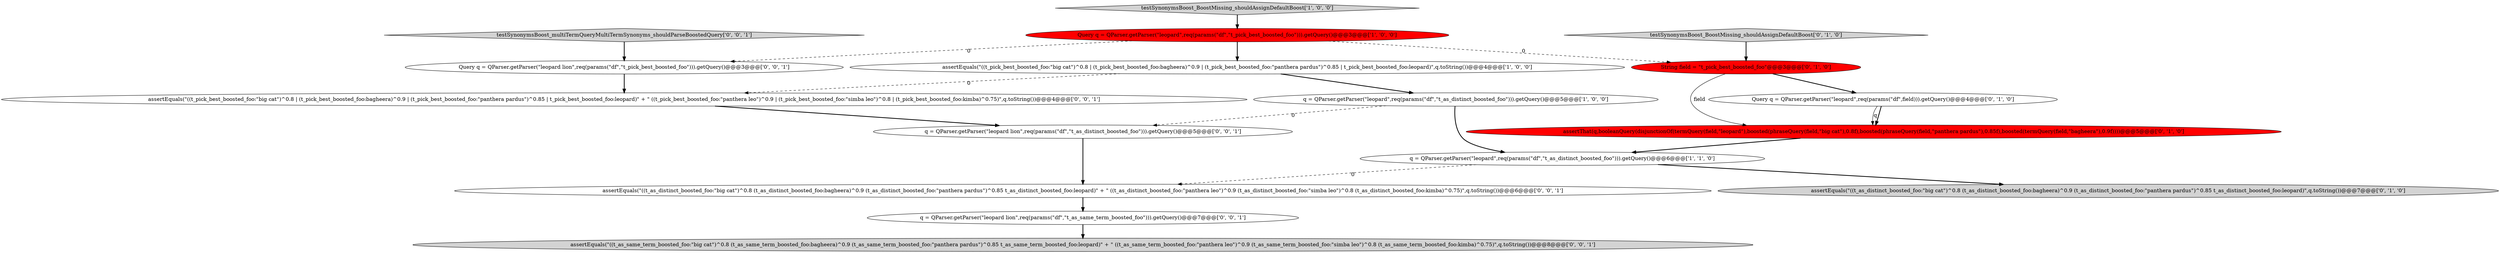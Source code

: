 digraph {
15 [style = filled, label = "testSynonymsBoost_multiTermQueryMultiTermSynonyms_shouldParseBoostedQuery['0', '0', '1']", fillcolor = lightgray, shape = diamond image = "AAA0AAABBB3BBB"];
4 [style = filled, label = "Query q = QParser.getParser(\"leopard\",req(params(\"df\",\"t_pick_best_boosted_foo\"))).getQuery()@@@3@@@['1', '0', '0']", fillcolor = red, shape = ellipse image = "AAA1AAABBB1BBB"];
2 [style = filled, label = "q = QParser.getParser(\"leopard\",req(params(\"df\",\"t_as_distinct_boosted_foo\"))).getQuery()@@@5@@@['1', '0', '0']", fillcolor = white, shape = ellipse image = "AAA0AAABBB1BBB"];
6 [style = filled, label = "assertEquals(\"((t_as_distinct_boosted_foo:\"big cat\")^0.8 (t_as_distinct_boosted_foo:bagheera)^0.9 (t_as_distinct_boosted_foo:\"panthera pardus\")^0.85 t_as_distinct_boosted_foo:leopard)\",q.toString())@@@7@@@['0', '1', '0']", fillcolor = lightgray, shape = ellipse image = "AAA0AAABBB2BBB"];
3 [style = filled, label = "assertEquals(\"((t_pick_best_boosted_foo:\"big cat\")^0.8 | (t_pick_best_boosted_foo:bagheera)^0.9 | (t_pick_best_boosted_foo:\"panthera pardus\")^0.85 | t_pick_best_boosted_foo:leopard)\",q.toString())@@@4@@@['1', '0', '0']", fillcolor = white, shape = ellipse image = "AAA0AAABBB1BBB"];
1 [style = filled, label = "q = QParser.getParser(\"leopard\",req(params(\"df\",\"t_as_distinct_boosted_foo\"))).getQuery()@@@6@@@['1', '1', '0']", fillcolor = white, shape = ellipse image = "AAA0AAABBB1BBB"];
5 [style = filled, label = "Query q = QParser.getParser(\"leopard\",req(params(\"df\",field))).getQuery()@@@4@@@['0', '1', '0']", fillcolor = white, shape = ellipse image = "AAA0AAABBB2BBB"];
13 [style = filled, label = "assertEquals(\"((t_as_same_term_boosted_foo:\"big cat\")^0.8 (t_as_same_term_boosted_foo:bagheera)^0.9 (t_as_same_term_boosted_foo:\"panthera pardus\")^0.85 t_as_same_term_boosted_foo:leopard)\" + \" ((t_as_same_term_boosted_foo:\"panthera leo\")^0.9 (t_as_same_term_boosted_foo:\"simba leo\")^0.8 (t_as_same_term_boosted_foo:kimba)^0.75)\",q.toString())@@@8@@@['0', '0', '1']", fillcolor = lightgray, shape = ellipse image = "AAA0AAABBB3BBB"];
0 [style = filled, label = "testSynonymsBoost_BoostMissing_shouldAssignDefaultBoost['1', '0', '0']", fillcolor = lightgray, shape = diamond image = "AAA0AAABBB1BBB"];
16 [style = filled, label = "q = QParser.getParser(\"leopard lion\",req(params(\"df\",\"t_as_distinct_boosted_foo\"))).getQuery()@@@5@@@['0', '0', '1']", fillcolor = white, shape = ellipse image = "AAA0AAABBB3BBB"];
7 [style = filled, label = "String field = \"t_pick_best_boosted_foo\"@@@3@@@['0', '1', '0']", fillcolor = red, shape = ellipse image = "AAA1AAABBB2BBB"];
12 [style = filled, label = "q = QParser.getParser(\"leopard lion\",req(params(\"df\",\"t_as_same_term_boosted_foo\"))).getQuery()@@@7@@@['0', '0', '1']", fillcolor = white, shape = ellipse image = "AAA0AAABBB3BBB"];
11 [style = filled, label = "assertEquals(\"((t_as_distinct_boosted_foo:\"big cat\")^0.8 (t_as_distinct_boosted_foo:bagheera)^0.9 (t_as_distinct_boosted_foo:\"panthera pardus\")^0.85 t_as_distinct_boosted_foo:leopard)\" + \" ((t_as_distinct_boosted_foo:\"panthera leo\")^0.9 (t_as_distinct_boosted_foo:\"simba leo\")^0.8 (t_as_distinct_boosted_foo:kimba)^0.75)\",q.toString())@@@6@@@['0', '0', '1']", fillcolor = white, shape = ellipse image = "AAA0AAABBB3BBB"];
8 [style = filled, label = "assertThat(q,booleanQuery(disjunctionOf(termQuery(field,\"leopard\"),boosted(phraseQuery(field,\"big cat\"),0.8f),boosted(phraseQuery(field,\"panthera pardus\"),0.85f),boosted(termQuery(field,\"bagheera\"),0.9f))))@@@5@@@['0', '1', '0']", fillcolor = red, shape = ellipse image = "AAA1AAABBB2BBB"];
10 [style = filled, label = "Query q = QParser.getParser(\"leopard lion\",req(params(\"df\",\"t_pick_best_boosted_foo\"))).getQuery()@@@3@@@['0', '0', '1']", fillcolor = white, shape = ellipse image = "AAA0AAABBB3BBB"];
14 [style = filled, label = "assertEquals(\"((t_pick_best_boosted_foo:\"big cat\")^0.8 | (t_pick_best_boosted_foo:bagheera)^0.9 | (t_pick_best_boosted_foo:\"panthera pardus\")^0.85 | t_pick_best_boosted_foo:leopard)\" + \" ((t_pick_best_boosted_foo:\"panthera leo\")^0.9 | (t_pick_best_boosted_foo:\"simba leo\")^0.8 | (t_pick_best_boosted_foo:kimba)^0.75)\",q.toString())@@@4@@@['0', '0', '1']", fillcolor = white, shape = ellipse image = "AAA0AAABBB3BBB"];
9 [style = filled, label = "testSynonymsBoost_BoostMissing_shouldAssignDefaultBoost['0', '1', '0']", fillcolor = lightgray, shape = diamond image = "AAA0AAABBB2BBB"];
14->16 [style = bold, label=""];
4->3 [style = bold, label=""];
5->8 [style = bold, label=""];
15->10 [style = bold, label=""];
5->8 [style = solid, label="q"];
16->11 [style = bold, label=""];
10->14 [style = bold, label=""];
2->1 [style = bold, label=""];
11->12 [style = bold, label=""];
9->7 [style = bold, label=""];
8->1 [style = bold, label=""];
12->13 [style = bold, label=""];
7->5 [style = bold, label=""];
1->6 [style = bold, label=""];
3->2 [style = bold, label=""];
0->4 [style = bold, label=""];
4->7 [style = dashed, label="0"];
1->11 [style = dashed, label="0"];
2->16 [style = dashed, label="0"];
7->8 [style = solid, label="field"];
3->14 [style = dashed, label="0"];
4->10 [style = dashed, label="0"];
}
